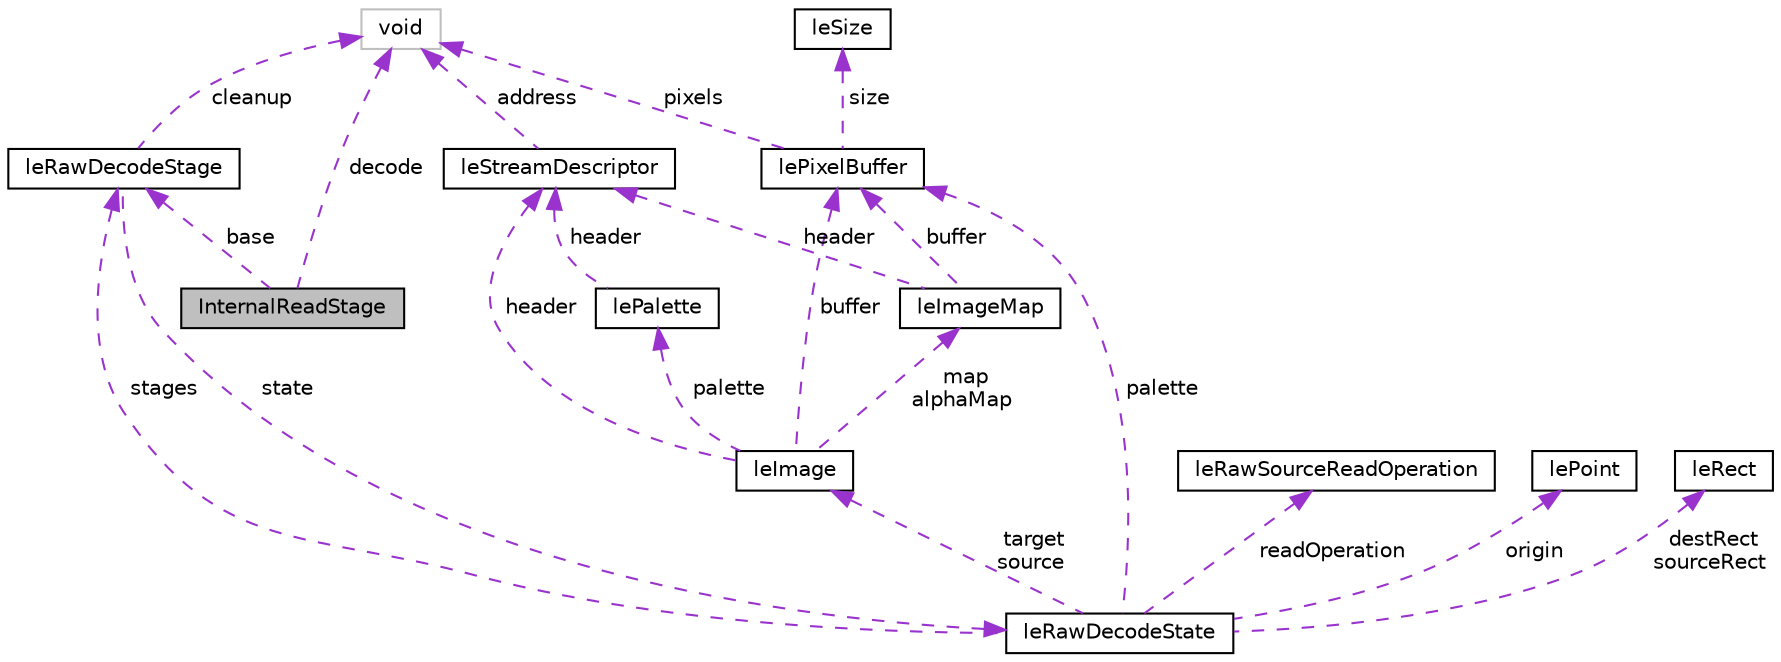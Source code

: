 digraph "InternalReadStage"
{
 // LATEX_PDF_SIZE
  edge [fontname="Helvetica",fontsize="10",labelfontname="Helvetica",labelfontsize="10"];
  node [fontname="Helvetica",fontsize="10",shape=record];
  Node1 [label="InternalReadStage",height=0.2,width=0.4,color="black", fillcolor="grey75", style="filled", fontcolor="black",tooltip=" "];
  Node2 -> Node1 [dir="back",color="darkorchid3",fontsize="10",style="dashed",label=" decode" ,fontname="Helvetica"];
  Node2 [label="void",height=0.2,width=0.4,color="grey75", fillcolor="white", style="filled",tooltip=" "];
  Node3 -> Node1 [dir="back",color="darkorchid3",fontsize="10",style="dashed",label=" base" ,fontname="Helvetica"];
  Node3 [label="leRawDecodeStage",height=0.2,width=0.4,color="black", fillcolor="white", style="filled",URL="$structle_raw_decode_stage.html",tooltip=" "];
  Node2 -> Node3 [dir="back",color="darkorchid3",fontsize="10",style="dashed",label=" cleanup" ,fontname="Helvetica"];
  Node4 -> Node3 [dir="back",color="darkorchid3",fontsize="10",style="dashed",label=" state" ,fontname="Helvetica"];
  Node4 [label="leRawDecodeState",height=0.2,width=0.4,color="black", fillcolor="white", style="filled",URL="$structle_raw_decode_state.html",tooltip=" "];
  Node5 -> Node4 [dir="back",color="darkorchid3",fontsize="10",style="dashed",label=" palette" ,fontname="Helvetica"];
  Node5 [label="lePixelBuffer",height=0.2,width=0.4,color="black", fillcolor="white", style="filled",URL="$structle_pixel_buffer.html",tooltip=" "];
  Node2 -> Node5 [dir="back",color="darkorchid3",fontsize="10",style="dashed",label=" pixels" ,fontname="Helvetica"];
  Node6 -> Node5 [dir="back",color="darkorchid3",fontsize="10",style="dashed",label=" size" ,fontname="Helvetica"];
  Node6 [label="leSize",height=0.2,width=0.4,color="black", fillcolor="white", style="filled",URL="$structle_size.html",tooltip=" "];
  Node7 -> Node4 [dir="back",color="darkorchid3",fontsize="10",style="dashed",label=" target\nsource" ,fontname="Helvetica"];
  Node7 [label="leImage",height=0.2,width=0.4,color="black", fillcolor="white", style="filled",URL="$structle_image.html",tooltip=" "];
  Node5 -> Node7 [dir="back",color="darkorchid3",fontsize="10",style="dashed",label=" buffer" ,fontname="Helvetica"];
  Node8 -> Node7 [dir="back",color="darkorchid3",fontsize="10",style="dashed",label=" palette" ,fontname="Helvetica"];
  Node8 [label="lePalette",height=0.2,width=0.4,color="black", fillcolor="white", style="filled",URL="$structle_palette.html",tooltip=" "];
  Node9 -> Node8 [dir="back",color="darkorchid3",fontsize="10",style="dashed",label=" header" ,fontname="Helvetica"];
  Node9 [label="leStreamDescriptor",height=0.2,width=0.4,color="black", fillcolor="white", style="filled",URL="$structle_stream_descriptor.html",tooltip=" "];
  Node2 -> Node9 [dir="back",color="darkorchid3",fontsize="10",style="dashed",label=" address" ,fontname="Helvetica"];
  Node9 -> Node7 [dir="back",color="darkorchid3",fontsize="10",style="dashed",label=" header" ,fontname="Helvetica"];
  Node10 -> Node7 [dir="back",color="darkorchid3",fontsize="10",style="dashed",label=" map\nalphaMap" ,fontname="Helvetica"];
  Node10 [label="leImageMap",height=0.2,width=0.4,color="black", fillcolor="white", style="filled",URL="$structle_image_map.html",tooltip=" "];
  Node5 -> Node10 [dir="back",color="darkorchid3",fontsize="10",style="dashed",label=" buffer" ,fontname="Helvetica"];
  Node9 -> Node10 [dir="back",color="darkorchid3",fontsize="10",style="dashed",label=" header" ,fontname="Helvetica"];
  Node11 -> Node4 [dir="back",color="darkorchid3",fontsize="10",style="dashed",label=" readOperation" ,fontname="Helvetica"];
  Node11 [label="leRawSourceReadOperation",height=0.2,width=0.4,color="black", fillcolor="white", style="filled",URL="$structle_raw_source_read_operation.html",tooltip=" "];
  Node12 -> Node4 [dir="back",color="darkorchid3",fontsize="10",style="dashed",label=" origin" ,fontname="Helvetica"];
  Node12 [label="lePoint",height=0.2,width=0.4,color="black", fillcolor="white", style="filled",URL="$structle_point.html",tooltip=" "];
  Node13 -> Node4 [dir="back",color="darkorchid3",fontsize="10",style="dashed",label=" destRect\nsourceRect" ,fontname="Helvetica"];
  Node13 [label="leRect",height=0.2,width=0.4,color="black", fillcolor="white", style="filled",URL="$structle_rect.html",tooltip=" "];
  Node3 -> Node4 [dir="back",color="darkorchid3",fontsize="10",style="dashed",label=" stages" ,fontname="Helvetica"];
}
